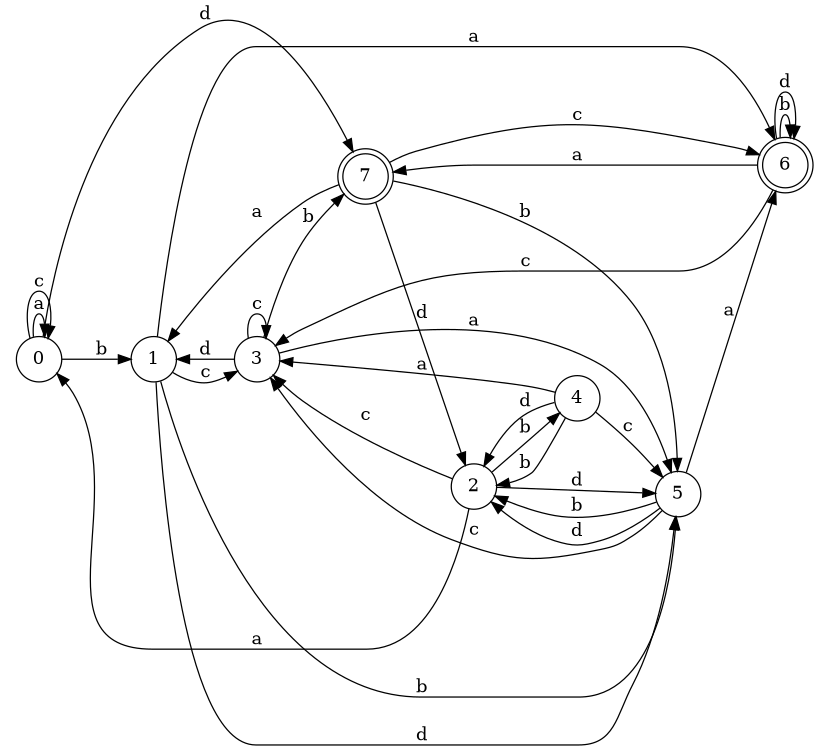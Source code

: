 digraph n7_8 {
__start0 [label="" shape="none"];

rankdir=LR;
size="8,5";

s0 [style="filled", color="black", fillcolor="white" shape="circle", label="0"];
s1 [style="filled", color="black", fillcolor="white" shape="circle", label="1"];
s2 [style="filled", color="black", fillcolor="white" shape="circle", label="2"];
s3 [style="filled", color="black", fillcolor="white" shape="circle", label="3"];
s4 [style="filled", color="black", fillcolor="white" shape="circle", label="4"];
s5 [style="filled", color="black", fillcolor="white" shape="circle", label="5"];
s6 [style="rounded,filled", color="black", fillcolor="white" shape="doublecircle", label="6"];
s7 [style="rounded,filled", color="black", fillcolor="white" shape="doublecircle", label="7"];
s0 -> s0 [label="a"];
s0 -> s1 [label="b"];
s0 -> s0 [label="c"];
s0 -> s7 [label="d"];
s1 -> s6 [label="a"];
s1 -> s5 [label="b"];
s1 -> s3 [label="c"];
s1 -> s5 [label="d"];
s2 -> s0 [label="a"];
s2 -> s4 [label="b"];
s2 -> s3 [label="c"];
s2 -> s5 [label="d"];
s3 -> s5 [label="a"];
s3 -> s7 [label="b"];
s3 -> s3 [label="c"];
s3 -> s1 [label="d"];
s4 -> s3 [label="a"];
s4 -> s2 [label="b"];
s4 -> s5 [label="c"];
s4 -> s2 [label="d"];
s5 -> s6 [label="a"];
s5 -> s2 [label="b"];
s5 -> s3 [label="c"];
s5 -> s2 [label="d"];
s6 -> s7 [label="a"];
s6 -> s6 [label="b"];
s6 -> s3 [label="c"];
s6 -> s6 [label="d"];
s7 -> s1 [label="a"];
s7 -> s5 [label="b"];
s7 -> s6 [label="c"];
s7 -> s2 [label="d"];

}